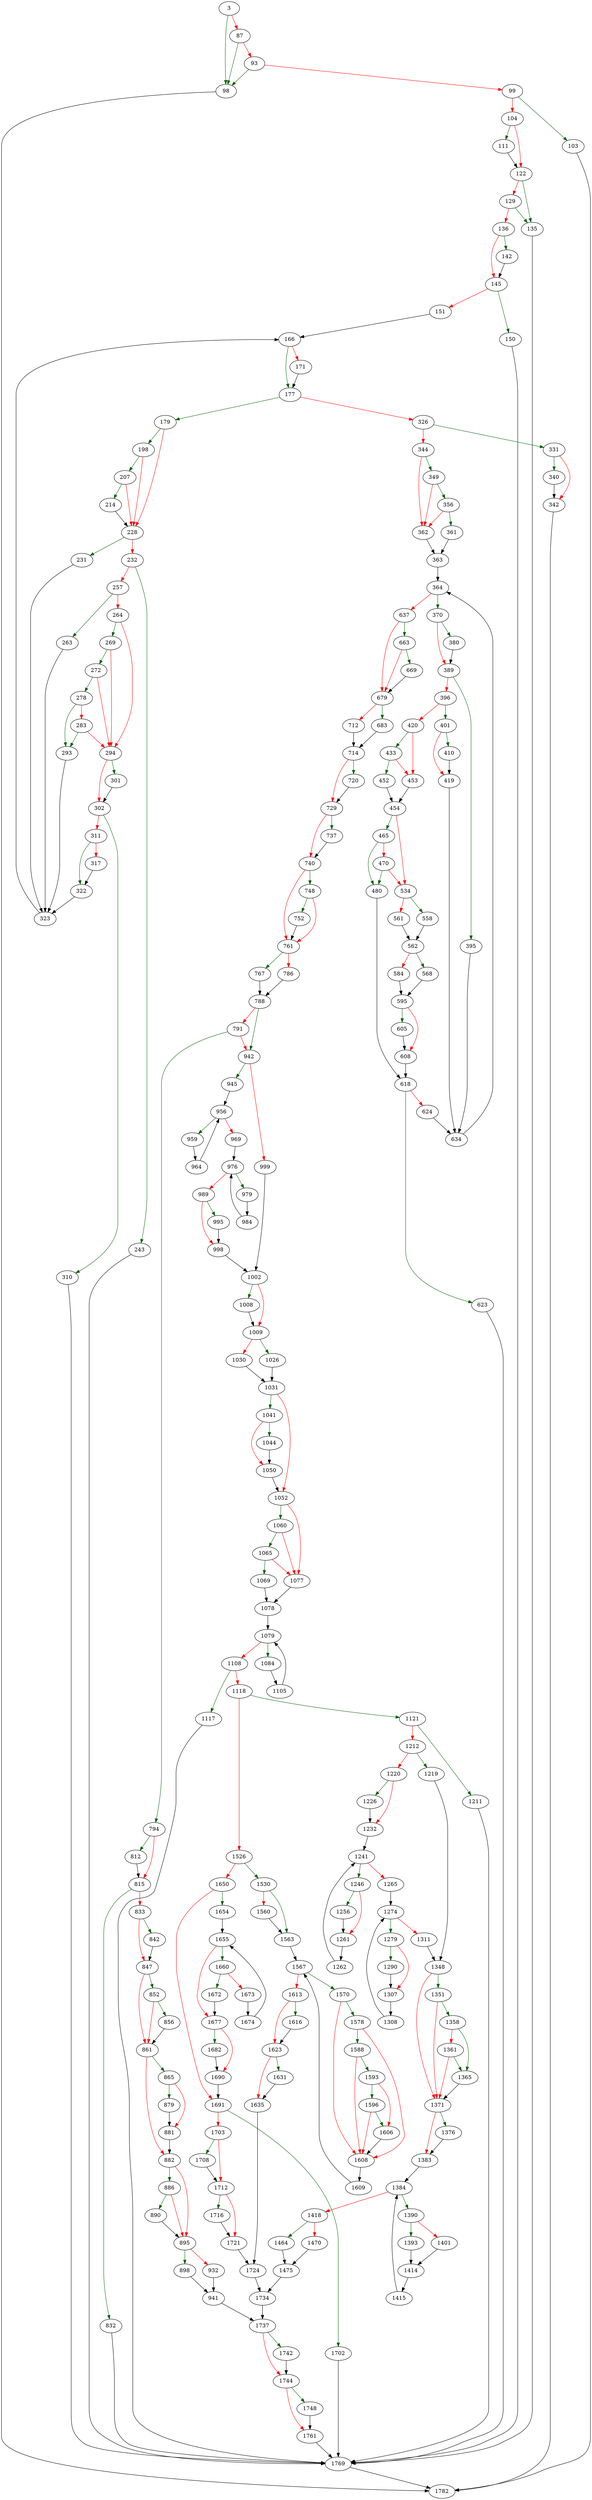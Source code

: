 strict digraph "sqlite3Select" {
	// Node definitions.
	3 [entry=true];
	98;
	87;
	93;
	99;
	1782;
	103;
	104;
	111;
	122;
	135;
	129;
	136;
	1769;
	142;
	145;
	150;
	151;
	166;
	177;
	171;
	179;
	326;
	198;
	228;
	207;
	214;
	231;
	232;
	323;
	243;
	257;
	263;
	264;
	269;
	294;
	272;
	278;
	293;
	283;
	301;
	302;
	310;
	311;
	322;
	317;
	331;
	344;
	340;
	342;
	349;
	362;
	356;
	361;
	363;
	364;
	370;
	637;
	380;
	389;
	395;
	396;
	634;
	401;
	420;
	410;
	419;
	433;
	453;
	452;
	454;
	465;
	534;
	480;
	470;
	618;
	558;
	561;
	562;
	568;
	584;
	595;
	605;
	608;
	623;
	624;
	663;
	679;
	669;
	683;
	712;
	714;
	720;
	729;
	737;
	740;
	748;
	761;
	752;
	767;
	786;
	788;
	942;
	791;
	794;
	812;
	815;
	832;
	833;
	842;
	847;
	852;
	861;
	856;
	865;
	882;
	879;
	881;
	886;
	895;
	890;
	898;
	932;
	941;
	1737;
	945;
	999;
	956;
	959;
	969;
	964;
	976;
	979;
	989;
	984;
	995;
	998;
	1002;
	1008;
	1009;
	1026;
	1030;
	1031;
	1041;
	1052;
	1044;
	1050;
	1060;
	1077;
	1065;
	1069;
	1078;
	1079;
	1084;
	1108;
	1105;
	1117;
	1118;
	1121;
	1526;
	1211;
	1212;
	1219;
	1220;
	1348;
	1226;
	1232;
	1241;
	1246;
	1265;
	1256;
	1261;
	1262;
	1274;
	1279;
	1311;
	1290;
	1307;
	1308;
	1351;
	1371;
	1358;
	1365;
	1361;
	1376;
	1383;
	1384;
	1390;
	1418;
	1393;
	1401;
	1414;
	1415;
	1464;
	1470;
	1475;
	1734;
	1530;
	1650;
	1563;
	1560;
	1567;
	1570;
	1613;
	1578;
	1608;
	1588;
	1593;
	1596;
	1606;
	1609;
	1616;
	1623;
	1631;
	1635;
	1724;
	1654;
	1691;
	1655;
	1660;
	1677;
	1672;
	1673;
	1674;
	1682;
	1690;
	1702;
	1703;
	1708;
	1712;
	1716;
	1721;
	1742;
	1744;
	1748;
	1761;

	// Edge definitions.
	3 -> 98 [
		color=darkgreen
		cond=true
	];
	3 -> 87 [
		color=red
		cond=false
	];
	98 -> 1782;
	87 -> 98 [
		color=darkgreen
		cond=true
	];
	87 -> 93 [
		color=red
		cond=false
	];
	93 -> 98 [
		color=darkgreen
		cond=true
	];
	93 -> 99 [
		color=red
		cond=false
	];
	99 -> 103 [
		color=darkgreen
		cond=true
	];
	99 -> 104 [
		color=red
		cond=false
	];
	103 -> 1782;
	104 -> 111 [
		color=darkgreen
		cond=true
	];
	104 -> 122 [
		color=red
		cond=false
	];
	111 -> 122;
	122 -> 135 [
		color=darkgreen
		cond=true
	];
	122 -> 129 [
		color=red
		cond=false
	];
	135 -> 1769;
	129 -> 135 [
		color=darkgreen
		cond=true
	];
	129 -> 136 [
		color=red
		cond=false
	];
	136 -> 142 [
		color=darkgreen
		cond=true
	];
	136 -> 145 [
		color=red
		cond=false
	];
	1769 -> 1782;
	142 -> 145;
	145 -> 150 [
		color=darkgreen
		cond=true
	];
	145 -> 151 [
		color=red
		cond=false
	];
	150 -> 1769;
	151 -> 166;
	166 -> 177 [
		color=darkgreen
		cond=true
	];
	166 -> 171 [
		color=red
		cond=false
	];
	177 -> 179 [
		color=darkgreen
		cond=true
	];
	177 -> 326 [
		color=red
		cond=false
	];
	171 -> 177;
	179 -> 198 [
		color=darkgreen
		cond=true
	];
	179 -> 228 [
		color=red
		cond=false
	];
	326 -> 331 [
		color=darkgreen
		cond=true
	];
	326 -> 344 [
		color=red
		cond=false
	];
	198 -> 228 [
		color=red
		cond=false
	];
	198 -> 207 [
		color=darkgreen
		cond=true
	];
	228 -> 231 [
		color=darkgreen
		cond=true
	];
	228 -> 232 [
		color=red
		cond=false
	];
	207 -> 228 [
		color=red
		cond=false
	];
	207 -> 214 [
		color=darkgreen
		cond=true
	];
	214 -> 228;
	231 -> 323;
	232 -> 243 [
		color=darkgreen
		cond=true
	];
	232 -> 257 [
		color=red
		cond=false
	];
	323 -> 166;
	243 -> 1769;
	257 -> 263 [
		color=darkgreen
		cond=true
	];
	257 -> 264 [
		color=red
		cond=false
	];
	263 -> 323;
	264 -> 269 [
		color=darkgreen
		cond=true
	];
	264 -> 294 [
		color=red
		cond=false
	];
	269 -> 294 [
		color=red
		cond=false
	];
	269 -> 272 [
		color=darkgreen
		cond=true
	];
	294 -> 301 [
		color=darkgreen
		cond=true
	];
	294 -> 302 [
		color=red
		cond=false
	];
	272 -> 294 [
		color=red
		cond=false
	];
	272 -> 278 [
		color=darkgreen
		cond=true
	];
	278 -> 293 [
		color=darkgreen
		cond=true
	];
	278 -> 283 [
		color=red
		cond=false
	];
	293 -> 323;
	283 -> 294 [
		color=red
		cond=false
	];
	283 -> 293 [
		color=darkgreen
		cond=true
	];
	301 -> 302;
	302 -> 310 [
		color=darkgreen
		cond=true
	];
	302 -> 311 [
		color=red
		cond=false
	];
	310 -> 1769;
	311 -> 322 [
		color=darkgreen
		cond=true
	];
	311 -> 317 [
		color=red
		cond=false
	];
	322 -> 323;
	317 -> 322;
	331 -> 340 [
		color=darkgreen
		cond=true
	];
	331 -> 342 [
		color=red
		cond=false
	];
	344 -> 349 [
		color=darkgreen
		cond=true
	];
	344 -> 362 [
		color=red
		cond=false
	];
	340 -> 342;
	342 -> 1782;
	349 -> 362 [
		color=red
		cond=false
	];
	349 -> 356 [
		color=darkgreen
		cond=true
	];
	362 -> 363;
	356 -> 362 [
		color=red
		cond=false
	];
	356 -> 361 [
		color=darkgreen
		cond=true
	];
	361 -> 363;
	363 -> 364;
	364 -> 370 [
		color=darkgreen
		cond=true
	];
	364 -> 637 [
		color=red
		cond=false
	];
	370 -> 380 [
		color=darkgreen
		cond=true
	];
	370 -> 389 [
		color=red
		cond=false
	];
	637 -> 663 [
		color=darkgreen
		cond=true
	];
	637 -> 679 [
		color=red
		cond=false
	];
	380 -> 389;
	389 -> 395 [
		color=darkgreen
		cond=true
	];
	389 -> 396 [
		color=red
		cond=false
	];
	395 -> 634;
	396 -> 401 [
		color=darkgreen
		cond=true
	];
	396 -> 420 [
		color=red
		cond=false
	];
	634 -> 364;
	401 -> 410 [
		color=darkgreen
		cond=true
	];
	401 -> 419 [
		color=red
		cond=false
	];
	420 -> 433 [
		color=darkgreen
		cond=true
	];
	420 -> 453 [
		color=red
		cond=false
	];
	410 -> 419;
	419 -> 634;
	433 -> 453 [
		color=red
		cond=false
	];
	433 -> 452 [
		color=darkgreen
		cond=true
	];
	453 -> 454;
	452 -> 454;
	454 -> 465 [
		color=darkgreen
		cond=true
	];
	454 -> 534 [
		color=red
		cond=false
	];
	465 -> 480 [
		color=darkgreen
		cond=true
	];
	465 -> 470 [
		color=red
		cond=false
	];
	534 -> 558 [
		color=darkgreen
		cond=true
	];
	534 -> 561 [
		color=red
		cond=false
	];
	480 -> 618;
	470 -> 534 [
		color=red
		cond=false
	];
	470 -> 480 [
		color=darkgreen
		cond=true
	];
	618 -> 623 [
		color=darkgreen
		cond=true
	];
	618 -> 624 [
		color=red
		cond=false
	];
	558 -> 562;
	561 -> 562;
	562 -> 568 [
		color=darkgreen
		cond=true
	];
	562 -> 584 [
		color=red
		cond=false
	];
	568 -> 595;
	584 -> 595;
	595 -> 605 [
		color=darkgreen
		cond=true
	];
	595 -> 608 [
		color=red
		cond=false
	];
	605 -> 608;
	608 -> 618;
	623 -> 1769;
	624 -> 634;
	663 -> 679 [
		color=red
		cond=false
	];
	663 -> 669 [
		color=darkgreen
		cond=true
	];
	679 -> 683 [
		color=darkgreen
		cond=true
	];
	679 -> 712 [
		color=red
		cond=false
	];
	669 -> 679;
	683 -> 714;
	712 -> 714;
	714 -> 720 [
		color=darkgreen
		cond=true
	];
	714 -> 729 [
		color=red
		cond=false
	];
	720 -> 729;
	729 -> 737 [
		color=darkgreen
		cond=true
	];
	729 -> 740 [
		color=red
		cond=false
	];
	737 -> 740;
	740 -> 748 [
		color=darkgreen
		cond=true
	];
	740 -> 761 [
		color=red
		cond=false
	];
	748 -> 761 [
		color=red
		cond=false
	];
	748 -> 752 [
		color=darkgreen
		cond=true
	];
	761 -> 767 [
		color=darkgreen
		cond=true
	];
	761 -> 786 [
		color=red
		cond=false
	];
	752 -> 761;
	767 -> 788;
	786 -> 788;
	788 -> 942 [
		color=darkgreen
		cond=true
	];
	788 -> 791 [
		color=red
		cond=false
	];
	942 -> 945 [
		color=darkgreen
		cond=true
	];
	942 -> 999 [
		color=red
		cond=false
	];
	791 -> 942 [
		color=red
		cond=false
	];
	791 -> 794 [
		color=darkgreen
		cond=true
	];
	794 -> 812 [
		color=darkgreen
		cond=true
	];
	794 -> 815 [
		color=red
		cond=false
	];
	812 -> 815;
	815 -> 832 [
		color=darkgreen
		cond=true
	];
	815 -> 833 [
		color=red
		cond=false
	];
	832 -> 1769;
	833 -> 842 [
		color=darkgreen
		cond=true
	];
	833 -> 847 [
		color=red
		cond=false
	];
	842 -> 847;
	847 -> 852 [
		color=darkgreen
		cond=true
	];
	847 -> 861 [
		color=red
		cond=false
	];
	852 -> 861 [
		color=red
		cond=false
	];
	852 -> 856 [
		color=darkgreen
		cond=true
	];
	861 -> 865 [
		color=darkgreen
		cond=true
	];
	861 -> 882 [
		color=red
		cond=false
	];
	856 -> 861;
	865 -> 879 [
		color=darkgreen
		cond=true
	];
	865 -> 881 [
		color=red
		cond=false
	];
	882 -> 886 [
		color=darkgreen
		cond=true
	];
	882 -> 895 [
		color=red
		cond=false
	];
	879 -> 881;
	881 -> 882;
	886 -> 895 [
		color=red
		cond=false
	];
	886 -> 890 [
		color=darkgreen
		cond=true
	];
	895 -> 898 [
		color=darkgreen
		cond=true
	];
	895 -> 932 [
		color=red
		cond=false
	];
	890 -> 895;
	898 -> 941;
	932 -> 941;
	941 -> 1737;
	1737 -> 1742 [
		color=darkgreen
		cond=true
	];
	1737 -> 1744 [
		color=red
		cond=false
	];
	945 -> 956;
	999 -> 1002;
	956 -> 959 [
		color=darkgreen
		cond=true
	];
	956 -> 969 [
		color=red
		cond=false
	];
	959 -> 964;
	969 -> 976;
	964 -> 956;
	976 -> 979 [
		color=darkgreen
		cond=true
	];
	976 -> 989 [
		color=red
		cond=false
	];
	979 -> 984;
	989 -> 995 [
		color=darkgreen
		cond=true
	];
	989 -> 998 [
		color=red
		cond=false
	];
	984 -> 976;
	995 -> 998;
	998 -> 1002;
	1002 -> 1008 [
		color=darkgreen
		cond=true
	];
	1002 -> 1009 [
		color=red
		cond=false
	];
	1008 -> 1009;
	1009 -> 1026 [
		color=darkgreen
		cond=true
	];
	1009 -> 1030 [
		color=red
		cond=false
	];
	1026 -> 1031;
	1030 -> 1031;
	1031 -> 1041 [
		color=darkgreen
		cond=true
	];
	1031 -> 1052 [
		color=red
		cond=false
	];
	1041 -> 1044 [
		color=darkgreen
		cond=true
	];
	1041 -> 1050 [
		color=red
		cond=false
	];
	1052 -> 1060 [
		color=darkgreen
		cond=true
	];
	1052 -> 1077 [
		color=red
		cond=false
	];
	1044 -> 1050;
	1050 -> 1052;
	1060 -> 1077 [
		color=red
		cond=false
	];
	1060 -> 1065 [
		color=darkgreen
		cond=true
	];
	1077 -> 1078;
	1065 -> 1077 [
		color=red
		cond=false
	];
	1065 -> 1069 [
		color=darkgreen
		cond=true
	];
	1069 -> 1078;
	1078 -> 1079;
	1079 -> 1084 [
		color=darkgreen
		cond=true
	];
	1079 -> 1108 [
		color=red
		cond=false
	];
	1084 -> 1105;
	1108 -> 1117 [
		color=darkgreen
		cond=true
	];
	1108 -> 1118 [
		color=red
		cond=false
	];
	1105 -> 1079;
	1117 -> 1769;
	1118 -> 1121 [
		color=darkgreen
		cond=true
	];
	1118 -> 1526 [
		color=red
		cond=false
	];
	1121 -> 1211 [
		color=darkgreen
		cond=true
	];
	1121 -> 1212 [
		color=red
		cond=false
	];
	1526 -> 1530 [
		color=darkgreen
		cond=true
	];
	1526 -> 1650 [
		color=red
		cond=false
	];
	1211 -> 1769;
	1212 -> 1219 [
		color=darkgreen
		cond=true
	];
	1212 -> 1220 [
		color=red
		cond=false
	];
	1219 -> 1348;
	1220 -> 1226 [
		color=darkgreen
		cond=true
	];
	1220 -> 1232 [
		color=red
		cond=false
	];
	1348 -> 1351 [
		color=darkgreen
		cond=true
	];
	1348 -> 1371 [
		color=red
		cond=false
	];
	1226 -> 1232;
	1232 -> 1241;
	1241 -> 1246 [
		color=darkgreen
		cond=true
	];
	1241 -> 1265 [
		color=red
		cond=false
	];
	1246 -> 1256 [
		color=darkgreen
		cond=true
	];
	1246 -> 1261 [
		color=red
		cond=false
	];
	1265 -> 1274;
	1256 -> 1261;
	1261 -> 1262;
	1262 -> 1241;
	1274 -> 1279 [
		color=darkgreen
		cond=true
	];
	1274 -> 1311 [
		color=red
		cond=false
	];
	1279 -> 1290 [
		color=darkgreen
		cond=true
	];
	1279 -> 1307 [
		color=red
		cond=false
	];
	1311 -> 1348;
	1290 -> 1307;
	1307 -> 1308;
	1308 -> 1274;
	1351 -> 1371 [
		color=red
		cond=false
	];
	1351 -> 1358 [
		color=darkgreen
		cond=true
	];
	1371 -> 1376 [
		color=darkgreen
		cond=true
	];
	1371 -> 1383 [
		color=red
		cond=false
	];
	1358 -> 1365 [
		color=darkgreen
		cond=true
	];
	1358 -> 1361 [
		color=red
		cond=false
	];
	1365 -> 1371;
	1361 -> 1371 [
		color=red
		cond=false
	];
	1361 -> 1365 [
		color=darkgreen
		cond=true
	];
	1376 -> 1383;
	1383 -> 1384;
	1384 -> 1390 [
		color=darkgreen
		cond=true
	];
	1384 -> 1418 [
		color=red
		cond=false
	];
	1390 -> 1393 [
		color=darkgreen
		cond=true
	];
	1390 -> 1401 [
		color=red
		cond=false
	];
	1418 -> 1464 [
		color=darkgreen
		cond=true
	];
	1418 -> 1470 [
		color=red
		cond=false
	];
	1393 -> 1414;
	1401 -> 1414;
	1414 -> 1415;
	1415 -> 1384;
	1464 -> 1475;
	1470 -> 1475;
	1475 -> 1734;
	1734 -> 1737;
	1530 -> 1563 [
		color=darkgreen
		cond=true
	];
	1530 -> 1560 [
		color=red
		cond=false
	];
	1650 -> 1654 [
		color=darkgreen
		cond=true
	];
	1650 -> 1691 [
		color=red
		cond=false
	];
	1563 -> 1567;
	1560 -> 1563;
	1567 -> 1570 [
		color=darkgreen
		cond=true
	];
	1567 -> 1613 [
		color=red
		cond=false
	];
	1570 -> 1578 [
		color=darkgreen
		cond=true
	];
	1570 -> 1608 [
		color=red
		cond=false
	];
	1613 -> 1616 [
		color=darkgreen
		cond=true
	];
	1613 -> 1623 [
		color=red
		cond=false
	];
	1578 -> 1608 [
		color=red
		cond=false
	];
	1578 -> 1588 [
		color=darkgreen
		cond=true
	];
	1608 -> 1609;
	1588 -> 1608 [
		color=red
		cond=false
	];
	1588 -> 1593 [
		color=darkgreen
		cond=true
	];
	1593 -> 1596 [
		color=darkgreen
		cond=true
	];
	1593 -> 1606 [
		color=red
		cond=false
	];
	1596 -> 1608 [
		color=red
		cond=false
	];
	1596 -> 1606 [
		color=darkgreen
		cond=true
	];
	1606 -> 1608;
	1609 -> 1567;
	1616 -> 1623;
	1623 -> 1631 [
		color=darkgreen
		cond=true
	];
	1623 -> 1635 [
		color=red
		cond=false
	];
	1631 -> 1635;
	1635 -> 1724;
	1724 -> 1734;
	1654 -> 1655;
	1691 -> 1702 [
		color=darkgreen
		cond=true
	];
	1691 -> 1703 [
		color=red
		cond=false
	];
	1655 -> 1660 [
		color=darkgreen
		cond=true
	];
	1655 -> 1677 [
		color=red
		cond=false
	];
	1660 -> 1672 [
		color=darkgreen
		cond=true
	];
	1660 -> 1673 [
		color=red
		cond=false
	];
	1677 -> 1682 [
		color=darkgreen
		cond=true
	];
	1677 -> 1690 [
		color=red
		cond=false
	];
	1672 -> 1677;
	1673 -> 1674;
	1674 -> 1655;
	1682 -> 1690;
	1690 -> 1691;
	1702 -> 1769;
	1703 -> 1708 [
		color=darkgreen
		cond=true
	];
	1703 -> 1712 [
		color=red
		cond=false
	];
	1708 -> 1712;
	1712 -> 1716 [
		color=darkgreen
		cond=true
	];
	1712 -> 1721 [
		color=red
		cond=false
	];
	1716 -> 1721;
	1721 -> 1724;
	1742 -> 1744;
	1744 -> 1748 [
		color=darkgreen
		cond=true
	];
	1744 -> 1761 [
		color=red
		cond=false
	];
	1748 -> 1761;
	1761 -> 1769;
}